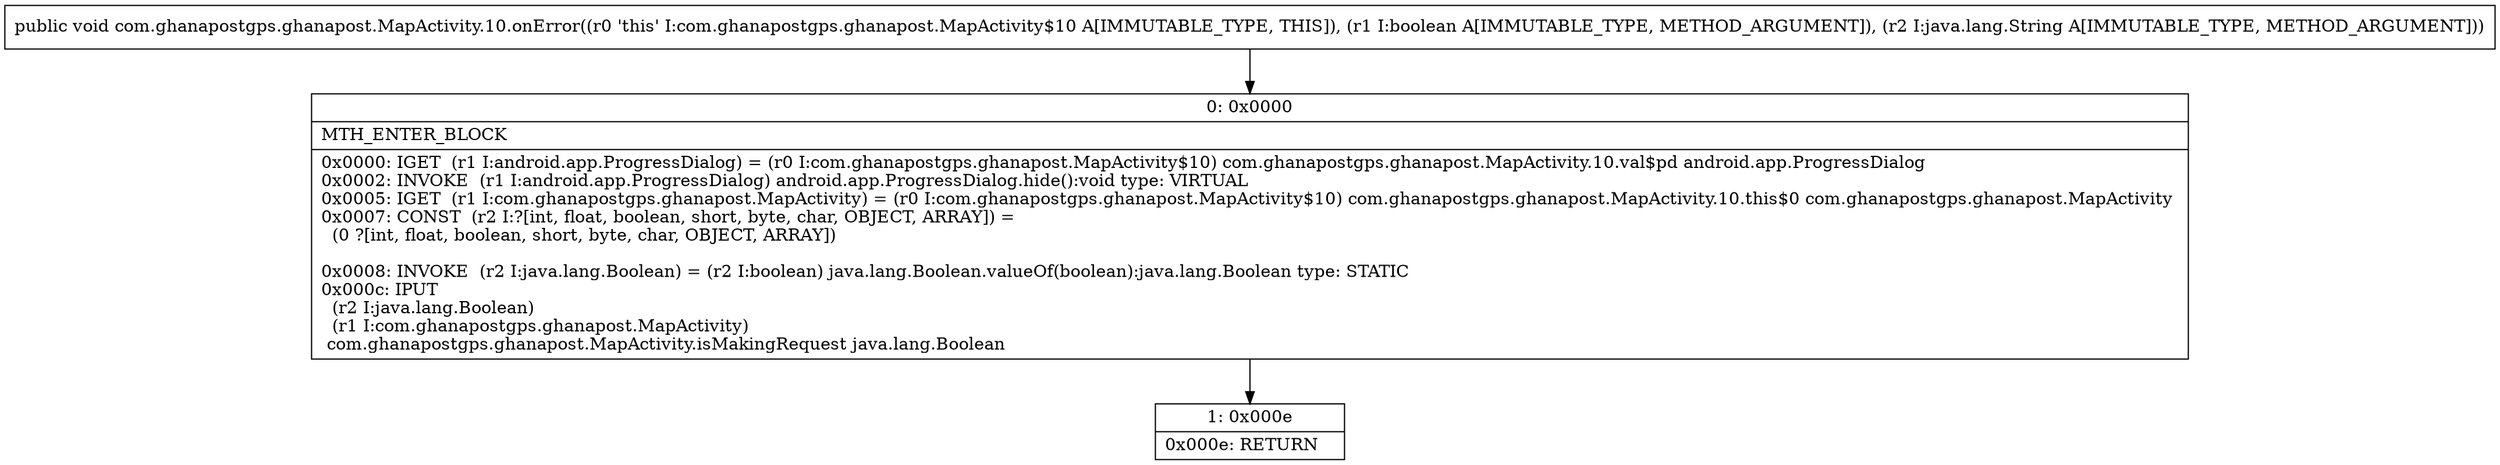 digraph "CFG forcom.ghanapostgps.ghanapost.MapActivity.10.onError(ZLjava\/lang\/String;)V" {
Node_0 [shape=record,label="{0\:\ 0x0000|MTH_ENTER_BLOCK\l|0x0000: IGET  (r1 I:android.app.ProgressDialog) = (r0 I:com.ghanapostgps.ghanapost.MapActivity$10) com.ghanapostgps.ghanapost.MapActivity.10.val$pd android.app.ProgressDialog \l0x0002: INVOKE  (r1 I:android.app.ProgressDialog) android.app.ProgressDialog.hide():void type: VIRTUAL \l0x0005: IGET  (r1 I:com.ghanapostgps.ghanapost.MapActivity) = (r0 I:com.ghanapostgps.ghanapost.MapActivity$10) com.ghanapostgps.ghanapost.MapActivity.10.this$0 com.ghanapostgps.ghanapost.MapActivity \l0x0007: CONST  (r2 I:?[int, float, boolean, short, byte, char, OBJECT, ARRAY]) = \l  (0 ?[int, float, boolean, short, byte, char, OBJECT, ARRAY])\l \l0x0008: INVOKE  (r2 I:java.lang.Boolean) = (r2 I:boolean) java.lang.Boolean.valueOf(boolean):java.lang.Boolean type: STATIC \l0x000c: IPUT  \l  (r2 I:java.lang.Boolean)\l  (r1 I:com.ghanapostgps.ghanapost.MapActivity)\l com.ghanapostgps.ghanapost.MapActivity.isMakingRequest java.lang.Boolean \l}"];
Node_1 [shape=record,label="{1\:\ 0x000e|0x000e: RETURN   \l}"];
MethodNode[shape=record,label="{public void com.ghanapostgps.ghanapost.MapActivity.10.onError((r0 'this' I:com.ghanapostgps.ghanapost.MapActivity$10 A[IMMUTABLE_TYPE, THIS]), (r1 I:boolean A[IMMUTABLE_TYPE, METHOD_ARGUMENT]), (r2 I:java.lang.String A[IMMUTABLE_TYPE, METHOD_ARGUMENT])) }"];
MethodNode -> Node_0;
Node_0 -> Node_1;
}

